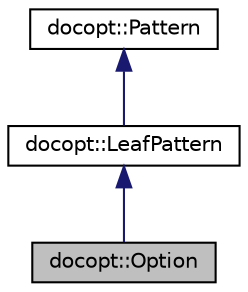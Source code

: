 digraph "docopt::Option"
{
  edge [fontname="Helvetica",fontsize="10",labelfontname="Helvetica",labelfontsize="10"];
  node [fontname="Helvetica",fontsize="10",shape=record];
  Node0 [label="docopt::Option",height=0.2,width=0.4,color="black", fillcolor="grey75", style="filled", fontcolor="black"];
  Node1 -> Node0 [dir="back",color="midnightblue",fontsize="10",style="solid",fontname="Helvetica"];
  Node1 [label="docopt::LeafPattern",height=0.2,width=0.4,color="black", fillcolor="white", style="filled",URL="$classdocopt_1_1LeafPattern.html"];
  Node2 -> Node1 [dir="back",color="midnightblue",fontsize="10",style="solid",fontname="Helvetica"];
  Node2 [label="docopt::Pattern",height=0.2,width=0.4,color="black", fillcolor="white", style="filled",URL="$classdocopt_1_1Pattern.html"];
}
